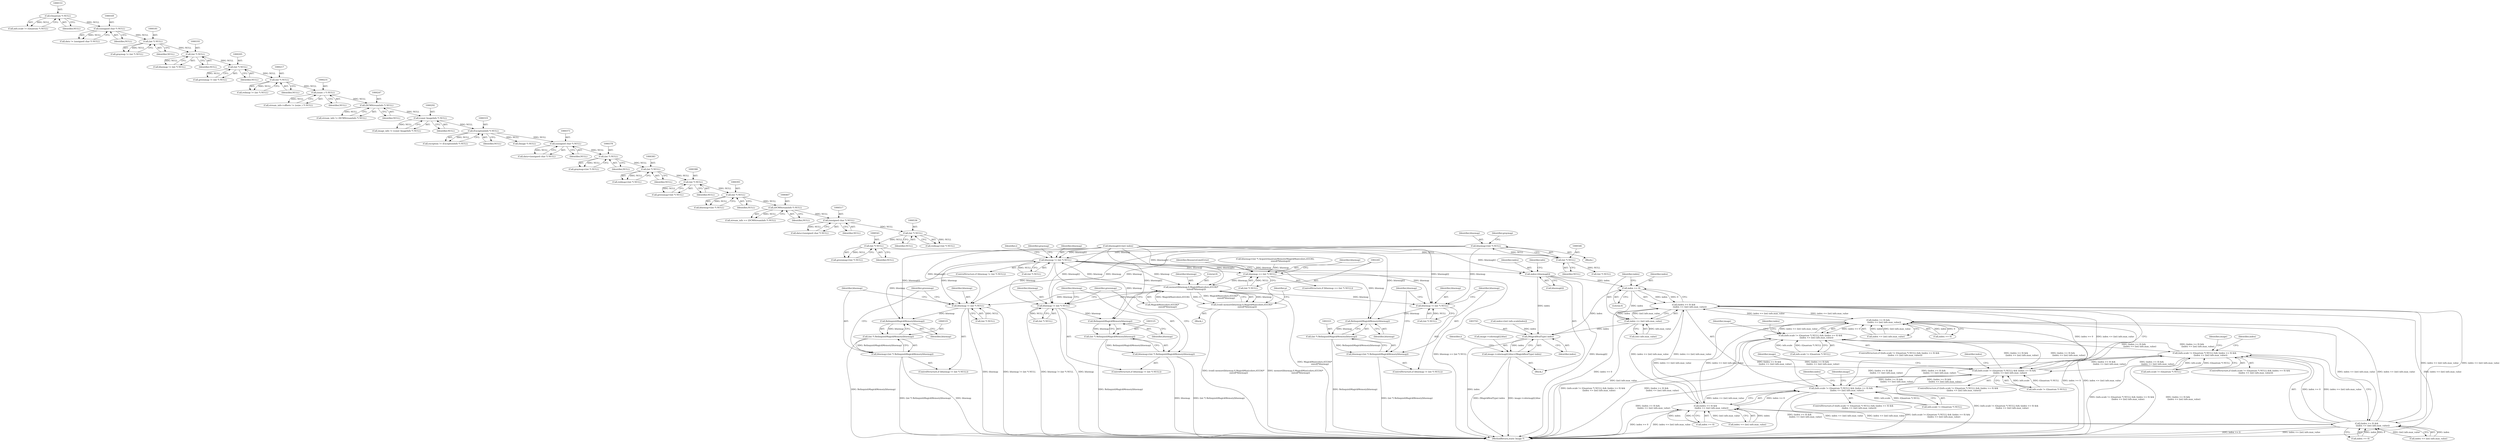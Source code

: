 digraph "0_ImageMagick_16916c8979c32765c542e216b31cee2671b7afe7@pointer" {
"1000543" [label="(Call,bluemap=(int *) NULL)"];
"1000545" [label="(Call,(int *) NULL)"];
"1000540" [label="(Call,(int *) NULL)"];
"1000535" [label="(Call,(int *) NULL)"];
"1000516" [label="(Call,(unsigned char *) NULL)"];
"1000406" [label="(Call,(DCMStreamInfo *) NULL)"];
"1000392" [label="(Call,(int *) NULL)"];
"1000387" [label="(Call,(int *) NULL)"];
"1000382" [label="(Call,(int *) NULL)"];
"1000377" [label="(Call,(int *) NULL)"];
"1000372" [label="(Call,(unsigned char *) NULL)"];
"1000318" [label="(Call,(ExceptionInfo *) NULL)"];
"1000291" [label="(Call,(const ImageInfo *) NULL)"];
"1000246" [label="(Call,(DCMStreamInfo *) NULL)"];
"1000230" [label="(Call,(ssize_t *) NULL)"];
"1000216" [label="(Call,(int *) NULL)"];
"1000204" [label="(Call,(int *) NULL)"];
"1000192" [label="(Call,(int *) NULL)"];
"1000180" [label="(Call,(int *) NULL)"];
"1000168" [label="(Call,(unsigned char *) NULL)"];
"1000152" [label="(Call,(Quantum *) NULL)"];
"1002213" [label="(Call,bluemap != (int *) NULL)"];
"1002222" [label="(Call,RelinquishMagickMemory(bluemap))"];
"1002220" [label="(Call,(int *) RelinquishMagickMemory(bluemap))"];
"1002218" [label="(Call,bluemap=(int *) RelinquishMagickMemory(bluemap))"];
"1003117" [label="(Call,bluemap != (int *) NULL)"];
"1003126" [label="(Call,RelinquishMagickMemory(bluemap))"];
"1003124" [label="(Call,(int *) RelinquishMagickMemory(bluemap))"];
"1003122" [label="(Call,bluemap=(int *) RelinquishMagickMemory(bluemap))"];
"1003683" [label="(Call,bluemap != (int *) NULL)"];
"1002236" [label="(Call,bluemap == (int *) NULL)"];
"1002246" [label="(Call,memset(bluemap,0,MagickMax(colors,65536)*\n                sizeof(*bluemap)))"];
"1002244" [label="(Call,(void) memset(bluemap,0,MagickMax(colors,65536)*\n                sizeof(*bluemap)))"];
"1004511" [label="(Call,bluemap != (int *) NULL)"];
"1004520" [label="(Call,RelinquishMagickMemory(bluemap))"];
"1004518" [label="(Call,(int *) RelinquishMagickMemory(bluemap))"];
"1004516" [label="(Call,bluemap=(int *) RelinquishMagickMemory(bluemap))"];
"1003700" [label="(Call,index=bluemap[i])"];
"1003715" [label="(Call,index >= 0)"];
"1003714" [label="(Call,(index >= 0) &&\n                  (index <= (int) info.max_value))"];
"1003588" [label="(Call,(index >= 0) &&\n                  (index <= (int) info.max_value))"];
"1003580" [label="(Call,(info.scale != (Quantum *) NULL) && (index >= 0) &&\n                  (index <= (int) info.max_value))"];
"1003643" [label="(Call,(info.scale != (Quantum *) NULL) && (index >= 0) &&\n                  (index <= (int) info.max_value))"];
"1003706" [label="(Call,(info.scale != (Quantum *) NULL) && (index >= 0) &&\n                  (index <= (int) info.max_value))"];
"1003769" [label="(Call,(info.scale != (Quantum *) NULL) && (index >= 0) &&\n                  (index <= (int) info.max_value))"];
"1003651" [label="(Call,(index >= 0) &&\n                  (index <= (int) info.max_value))"];
"1003777" [label="(Call,(index >= 0) &&\n                  (index <= (int) info.max_value))"];
"1003718" [label="(Call,index <= (int) info.max_value)"];
"1003742" [label="(Call,(MagickRealType) index)"];
"1003734" [label="(Call,image->colormap[i].blue=(MagickRealType) index)"];
"1000408" [label="(Identifier,NULL)"];
"1000180" [label="(Call,(int *) NULL)"];
"1003690" [label="(Identifier,i)"];
"1000226" [label="(Call,stream_info->offsets != (ssize_t *) NULL)"];
"1000232" [label="(Identifier,NULL)"];
"1003768" [label="(ControlStructure,if ((info.scale != (Quantum *) NULL) && (index >= 0) &&\n                  (index <= (int) info.max_value)))"];
"1000540" [label="(Call,(int *) NULL)"];
"1003715" [label="(Call,index >= 0)"];
"1002242" [label="(Identifier,ResourceLimitError)"];
"1003699" [label="(Block,)"];
"1000544" [label="(Identifier,bluemap)"];
"1003702" [label="(Call,bluemap[i])"];
"1000392" [label="(Call,(int *) NULL)"];
"1003738" [label="(Identifier,image)"];
"1002225" [label="(Identifier,bluemap)"];
"1002248" [label="(Literal,0)"];
"1003652" [label="(Call,index >= 0)"];
"1000318" [label="(Call,(ExceptionInfo *) NULL)"];
"1003716" [label="(Identifier,index)"];
"1003735" [label="(Call,image->colormap[i].blue)"];
"1000168" [label="(Call,(unsigned char *) NULL)"];
"1003675" [label="(Identifier,image)"];
"1002222" [label="(Call,RelinquishMagickMemory(bluemap))"];
"1004524" [label="(Identifier,greenmap)"];
"1003685" [label="(Call,(int *) NULL)"];
"1000545" [label="(Call,(int *) NULL)"];
"1000379" [label="(Identifier,NULL)"];
"1000406" [label="(Call,(DCMStreamInfo *) NULL)"];
"1002235" [label="(ControlStructure,if (bluemap == (int *) NULL))"];
"1003720" [label="(Call,(int) info.max_value)"];
"1000550" [label="(Call,(int *) NULL)"];
"1000384" [label="(Identifier,NULL)"];
"1003726" [label="(Identifier,index)"];
"1000385" [label="(Call,greenmap=(int *) NULL)"];
"1000216" [label="(Call,(int *) NULL)"];
"1003707" [label="(Call,info.scale != (Quantum *) NULL)"];
"1000537" [label="(Identifier,NULL)"];
"1003119" [label="(Call,(int *) NULL)"];
"1002224" [label="(Call,bluemap=(int *) AcquireQuantumMemory(MagickMax(colors,65536),\n                sizeof(*bluemap)))"];
"1003581" [label="(Call,info.scale != (Quantum *) NULL)"];
"1002257" [label="(Identifier,p)"];
"1003698" [label="(Identifier,i)"];
"1000542" [label="(Identifier,NULL)"];
"1000514" [label="(Call,data=(unsigned char *) NULL)"];
"1003600" [label="(Identifier,index)"];
"1003714" [label="(Call,(index >= 0) &&\n                  (index <= (int) info.max_value))"];
"1002304" [label="(Call,bluemap[i]=(int) index)"];
"1003701" [label="(Identifier,index)"];
"1004511" [label="(Call,bluemap != (int *) NULL)"];
"1000377" [label="(Call,(int *) NULL)"];
"1004510" [label="(ControlStructure,if (bluemap != (int *) NULL))"];
"1003709" [label="(Identifier,info)"];
"1000404" [label="(Call,stream_info == (DCMStreamInfo *) NULL)"];
"1000170" [label="(Identifier,NULL)"];
"1000154" [label="(Identifier,NULL)"];
"1000246" [label="(Call,(DCMStreamInfo *) NULL)"];
"1000387" [label="(Call,(int *) NULL)"];
"1000291" [label="(Call,(const ImageInfo *) NULL)"];
"1003130" [label="(Identifier,greenmap)"];
"1000389" [label="(Identifier,NULL)"];
"1000375" [label="(Call,graymap=(int *) NULL)"];
"1003122" [label="(Call,bluemap=(int *) RelinquishMagickMemory(bluemap))"];
"1002220" [label="(Call,(int *) RelinquishMagickMemory(bluemap))"];
"1003589" [label="(Call,index >= 0)"];
"1000192" [label="(Call,(int *) NULL)"];
"1003663" [label="(Identifier,index)"];
"1000244" [label="(Call,stream_info != (DCMStreamInfo *) NULL)"];
"1003801" [label="(Identifier,image)"];
"1003579" [label="(ControlStructure,if ((info.scale != (Quantum *) NULL) && (index >= 0) &&\n                  (index <= (int) info.max_value)))"];
"1003126" [label="(Call,RelinquishMagickMemory(bluemap))"];
"1000190" [label="(Call,bluemap != (int *) NULL)"];
"1003117" [label="(Call,bluemap != (int *) NULL)"];
"1000202" [label="(Call,greenmap != (int *) NULL)"];
"1003725" [label="(Call,index=(int) info.scale[index])"];
"1000218" [label="(Identifier,NULL)"];
"1000320" [label="(Identifier,NULL)"];
"1002244" [label="(Call,(void) memset(bluemap,0,MagickMax(colors,65536)*\n                sizeof(*bluemap)))"];
"1000182" [label="(Identifier,NULL)"];
"1003592" [label="(Call,index <= (int) info.max_value)"];
"1000547" [label="(Identifier,NULL)"];
"1003118" [label="(Identifier,bluemap)"];
"1000394" [label="(Identifier,NULL)"];
"1000206" [label="(Identifier,NULL)"];
"1003734" [label="(Call,image->colormap[i].blue=(MagickRealType) index)"];
"1000372" [label="(Call,(unsigned char *) NULL)"];
"1000518" [label="(Identifier,NULL)"];
"1000382" [label="(Call,(int *) NULL)"];
"1000380" [label="(Call,redmap=(int *) NULL)"];
"1004521" [label="(Identifier,bluemap)"];
"1000533" [label="(Call,redmap=(int *) NULL)"];
"1003124" [label="(Call,(int *) RelinquishMagickMemory(bluemap))"];
"1003789" [label="(Identifier,index)"];
"1003742" [label="(Call,(MagickRealType) index)"];
"1003642" [label="(ControlStructure,if ((info.scale != (Quantum *) NULL) && (index >= 0) &&\n                  (index <= (int) info.max_value)))"];
"1000214" [label="(Call,redmap != (int *) NULL)"];
"1002237" [label="(Identifier,bluemap)"];
"1003781" [label="(Call,index <= (int) info.max_value)"];
"1003700" [label="(Call,index=bluemap[i])"];
"1003682" [label="(ControlStructure,if (bluemap != (int *) NULL))"];
"1003651" [label="(Call,(index >= 0) &&\n                  (index <= (int) info.max_value))"];
"1000178" [label="(Call,graymap != (int *) NULL)"];
"1002247" [label="(Identifier,bluemap)"];
"1000166" [label="(Call,data != (unsigned char *) NULL)"];
"1000148" [label="(Call,info.scale != (Quantum *) NULL)"];
"1002219" [label="(Identifier,bluemap)"];
"1000538" [label="(Call,greenmap=(int *) NULL)"];
"1002191" [label="(Block,)"];
"1003747" [label="(Identifier,graymap)"];
"1003706" [label="(Call,(info.scale != (Quantum *) NULL) && (index >= 0) &&\n                  (index <= (int) info.max_value))"];
"1000516" [label="(Call,(unsigned char *) NULL)"];
"1003705" [label="(ControlStructure,if ((info.scale != (Quantum *) NULL) && (index >= 0) &&\n                  (index <= (int) info.max_value)))"];
"1003116" [label="(ControlStructure,if (bluemap != (int *) NULL))"];
"1003777" [label="(Call,(index >= 0) &&\n                  (index <= (int) info.max_value))"];
"1003127" [label="(Identifier,bluemap)"];
"1004512" [label="(Identifier,bluemap)"];
"1003643" [label="(Call,(info.scale != (Quantum *) NULL) && (index >= 0) &&\n                  (index <= (int) info.max_value))"];
"1003717" [label="(Literal,0)"];
"1003580" [label="(Call,(info.scale != (Quantum *) NULL) && (index >= 0) &&\n                  (index <= (int) info.max_value))"];
"1002213" [label="(Call,bluemap != (int *) NULL)"];
"1000370" [label="(Call,data=(unsigned char *) NULL)"];
"1000374" [label="(Identifier,NULL)"];
"1000230" [label="(Call,(ssize_t *) NULL)"];
"1000204" [label="(Call,(int *) NULL)"];
"1002215" [label="(Call,(int *) NULL)"];
"1003655" [label="(Call,index <= (int) info.max_value)"];
"1003769" [label="(Call,(info.scale != (Quantum *) NULL) && (index >= 0) &&\n                  (index <= (int) info.max_value))"];
"1003778" [label="(Call,index >= 0)"];
"1002212" [label="(ControlStructure,if (bluemap != (int *) NULL))"];
"1000194" [label="(Identifier,NULL)"];
"1002249" [label="(Call,MagickMax(colors,65536)*\n                sizeof(*bluemap))"];
"1000145" [label="(Block,)"];
"1004520" [label="(Call,RelinquishMagickMemory(bluemap))"];
"1002238" [label="(Call,(int *) NULL)"];
"1003684" [label="(Identifier,bluemap)"];
"1004516" [label="(Call,bluemap=(int *) RelinquishMagickMemory(bluemap))"];
"1003744" [label="(Identifier,index)"];
"1000535" [label="(Call,(int *) NULL)"];
"1003612" [label="(Identifier,image)"];
"1004518" [label="(Call,(int *) RelinquishMagickMemory(bluemap))"];
"1003683" [label="(Call,bluemap != (int *) NULL)"];
"1000289" [label="(Call,image_info != (const ImageInfo *) NULL)"];
"1002214" [label="(Identifier,bluemap)"];
"1004568" [label="(MethodReturn,static Image *)"];
"1000390" [label="(Call,bluemap=(int *) NULL)"];
"1002223" [label="(Identifier,bluemap)"];
"1000349" [label="(Call,(Image *) NULL)"];
"1003123" [label="(Identifier,bluemap)"];
"1004517" [label="(Identifier,bluemap)"];
"1000316" [label="(Call,exception != (ExceptionInfo *) NULL)"];
"1000248" [label="(Identifier,NULL)"];
"1004513" [label="(Call,(int *) NULL)"];
"1003719" [label="(Identifier,index)"];
"1000293" [label="(Identifier,NULL)"];
"1002218" [label="(Call,bluemap=(int *) RelinquishMagickMemory(bluemap))"];
"1000543" [label="(Call,bluemap=(int *) NULL)"];
"1002236" [label="(Call,bluemap == (int *) NULL)"];
"1000549" [label="(Identifier,graymap)"];
"1003644" [label="(Call,info.scale != (Quantum *) NULL)"];
"1003588" [label="(Call,(index >= 0) &&\n                  (index <= (int) info.max_value))"];
"1003718" [label="(Call,index <= (int) info.max_value)"];
"1000152" [label="(Call,(Quantum *) NULL)"];
"1003770" [label="(Call,info.scale != (Quantum *) NULL)"];
"1002246" [label="(Call,memset(bluemap,0,MagickMax(colors,65536)*\n                sizeof(*bluemap)))"];
"1000543" -> "1000145"  [label="AST: "];
"1000543" -> "1000545"  [label="CFG: "];
"1000544" -> "1000543"  [label="AST: "];
"1000545" -> "1000543"  [label="AST: "];
"1000549" -> "1000543"  [label="CFG: "];
"1000545" -> "1000543"  [label="DDG: NULL"];
"1000543" -> "1002213"  [label="DDG: bluemap"];
"1000543" -> "1003117"  [label="DDG: bluemap"];
"1000543" -> "1003683"  [label="DDG: bluemap"];
"1000543" -> "1004511"  [label="DDG: bluemap"];
"1000545" -> "1000547"  [label="CFG: "];
"1000546" -> "1000545"  [label="AST: "];
"1000547" -> "1000545"  [label="AST: "];
"1000540" -> "1000545"  [label="DDG: NULL"];
"1000545" -> "1000550"  [label="DDG: NULL"];
"1000540" -> "1000538"  [label="AST: "];
"1000540" -> "1000542"  [label="CFG: "];
"1000541" -> "1000540"  [label="AST: "];
"1000542" -> "1000540"  [label="AST: "];
"1000538" -> "1000540"  [label="CFG: "];
"1000540" -> "1000538"  [label="DDG: NULL"];
"1000535" -> "1000540"  [label="DDG: NULL"];
"1000535" -> "1000533"  [label="AST: "];
"1000535" -> "1000537"  [label="CFG: "];
"1000536" -> "1000535"  [label="AST: "];
"1000537" -> "1000535"  [label="AST: "];
"1000533" -> "1000535"  [label="CFG: "];
"1000535" -> "1000533"  [label="DDG: NULL"];
"1000516" -> "1000535"  [label="DDG: NULL"];
"1000516" -> "1000514"  [label="AST: "];
"1000516" -> "1000518"  [label="CFG: "];
"1000517" -> "1000516"  [label="AST: "];
"1000518" -> "1000516"  [label="AST: "];
"1000514" -> "1000516"  [label="CFG: "];
"1000516" -> "1000514"  [label="DDG: NULL"];
"1000406" -> "1000516"  [label="DDG: NULL"];
"1000406" -> "1000404"  [label="AST: "];
"1000406" -> "1000408"  [label="CFG: "];
"1000407" -> "1000406"  [label="AST: "];
"1000408" -> "1000406"  [label="AST: "];
"1000404" -> "1000406"  [label="CFG: "];
"1000406" -> "1000404"  [label="DDG: NULL"];
"1000392" -> "1000406"  [label="DDG: NULL"];
"1000392" -> "1000390"  [label="AST: "];
"1000392" -> "1000394"  [label="CFG: "];
"1000393" -> "1000392"  [label="AST: "];
"1000394" -> "1000392"  [label="AST: "];
"1000390" -> "1000392"  [label="CFG: "];
"1000392" -> "1000390"  [label="DDG: NULL"];
"1000387" -> "1000392"  [label="DDG: NULL"];
"1000387" -> "1000385"  [label="AST: "];
"1000387" -> "1000389"  [label="CFG: "];
"1000388" -> "1000387"  [label="AST: "];
"1000389" -> "1000387"  [label="AST: "];
"1000385" -> "1000387"  [label="CFG: "];
"1000387" -> "1000385"  [label="DDG: NULL"];
"1000382" -> "1000387"  [label="DDG: NULL"];
"1000382" -> "1000380"  [label="AST: "];
"1000382" -> "1000384"  [label="CFG: "];
"1000383" -> "1000382"  [label="AST: "];
"1000384" -> "1000382"  [label="AST: "];
"1000380" -> "1000382"  [label="CFG: "];
"1000382" -> "1000380"  [label="DDG: NULL"];
"1000377" -> "1000382"  [label="DDG: NULL"];
"1000377" -> "1000375"  [label="AST: "];
"1000377" -> "1000379"  [label="CFG: "];
"1000378" -> "1000377"  [label="AST: "];
"1000379" -> "1000377"  [label="AST: "];
"1000375" -> "1000377"  [label="CFG: "];
"1000377" -> "1000375"  [label="DDG: NULL"];
"1000372" -> "1000377"  [label="DDG: NULL"];
"1000372" -> "1000370"  [label="AST: "];
"1000372" -> "1000374"  [label="CFG: "];
"1000373" -> "1000372"  [label="AST: "];
"1000374" -> "1000372"  [label="AST: "];
"1000370" -> "1000372"  [label="CFG: "];
"1000372" -> "1000370"  [label="DDG: NULL"];
"1000318" -> "1000372"  [label="DDG: NULL"];
"1000318" -> "1000316"  [label="AST: "];
"1000318" -> "1000320"  [label="CFG: "];
"1000319" -> "1000318"  [label="AST: "];
"1000320" -> "1000318"  [label="AST: "];
"1000316" -> "1000318"  [label="CFG: "];
"1000318" -> "1000316"  [label="DDG: NULL"];
"1000291" -> "1000318"  [label="DDG: NULL"];
"1000318" -> "1000349"  [label="DDG: NULL"];
"1000291" -> "1000289"  [label="AST: "];
"1000291" -> "1000293"  [label="CFG: "];
"1000292" -> "1000291"  [label="AST: "];
"1000293" -> "1000291"  [label="AST: "];
"1000289" -> "1000291"  [label="CFG: "];
"1000291" -> "1000289"  [label="DDG: NULL"];
"1000246" -> "1000291"  [label="DDG: NULL"];
"1000246" -> "1000244"  [label="AST: "];
"1000246" -> "1000248"  [label="CFG: "];
"1000247" -> "1000246"  [label="AST: "];
"1000248" -> "1000246"  [label="AST: "];
"1000244" -> "1000246"  [label="CFG: "];
"1000246" -> "1000244"  [label="DDG: NULL"];
"1000230" -> "1000246"  [label="DDG: NULL"];
"1000230" -> "1000226"  [label="AST: "];
"1000230" -> "1000232"  [label="CFG: "];
"1000231" -> "1000230"  [label="AST: "];
"1000232" -> "1000230"  [label="AST: "];
"1000226" -> "1000230"  [label="CFG: "];
"1000230" -> "1000226"  [label="DDG: NULL"];
"1000216" -> "1000230"  [label="DDG: NULL"];
"1000216" -> "1000214"  [label="AST: "];
"1000216" -> "1000218"  [label="CFG: "];
"1000217" -> "1000216"  [label="AST: "];
"1000218" -> "1000216"  [label="AST: "];
"1000214" -> "1000216"  [label="CFG: "];
"1000216" -> "1000214"  [label="DDG: NULL"];
"1000204" -> "1000216"  [label="DDG: NULL"];
"1000204" -> "1000202"  [label="AST: "];
"1000204" -> "1000206"  [label="CFG: "];
"1000205" -> "1000204"  [label="AST: "];
"1000206" -> "1000204"  [label="AST: "];
"1000202" -> "1000204"  [label="CFG: "];
"1000204" -> "1000202"  [label="DDG: NULL"];
"1000192" -> "1000204"  [label="DDG: NULL"];
"1000192" -> "1000190"  [label="AST: "];
"1000192" -> "1000194"  [label="CFG: "];
"1000193" -> "1000192"  [label="AST: "];
"1000194" -> "1000192"  [label="AST: "];
"1000190" -> "1000192"  [label="CFG: "];
"1000192" -> "1000190"  [label="DDG: NULL"];
"1000180" -> "1000192"  [label="DDG: NULL"];
"1000180" -> "1000178"  [label="AST: "];
"1000180" -> "1000182"  [label="CFG: "];
"1000181" -> "1000180"  [label="AST: "];
"1000182" -> "1000180"  [label="AST: "];
"1000178" -> "1000180"  [label="CFG: "];
"1000180" -> "1000178"  [label="DDG: NULL"];
"1000168" -> "1000180"  [label="DDG: NULL"];
"1000168" -> "1000166"  [label="AST: "];
"1000168" -> "1000170"  [label="CFG: "];
"1000169" -> "1000168"  [label="AST: "];
"1000170" -> "1000168"  [label="AST: "];
"1000166" -> "1000168"  [label="CFG: "];
"1000168" -> "1000166"  [label="DDG: NULL"];
"1000152" -> "1000168"  [label="DDG: NULL"];
"1000152" -> "1000148"  [label="AST: "];
"1000152" -> "1000154"  [label="CFG: "];
"1000153" -> "1000152"  [label="AST: "];
"1000154" -> "1000152"  [label="AST: "];
"1000148" -> "1000152"  [label="CFG: "];
"1000152" -> "1000148"  [label="DDG: NULL"];
"1002213" -> "1002212"  [label="AST: "];
"1002213" -> "1002215"  [label="CFG: "];
"1002214" -> "1002213"  [label="AST: "];
"1002215" -> "1002213"  [label="AST: "];
"1002219" -> "1002213"  [label="CFG: "];
"1002225" -> "1002213"  [label="CFG: "];
"1002246" -> "1002213"  [label="DDG: bluemap"];
"1002304" -> "1002213"  [label="DDG: bluemap[i]"];
"1003683" -> "1002213"  [label="DDG: bluemap"];
"1002215" -> "1002213"  [label="DDG: NULL"];
"1002213" -> "1002222"  [label="DDG: bluemap"];
"1002222" -> "1002220"  [label="AST: "];
"1002222" -> "1002223"  [label="CFG: "];
"1002223" -> "1002222"  [label="AST: "];
"1002220" -> "1002222"  [label="CFG: "];
"1002222" -> "1002220"  [label="DDG: bluemap"];
"1002304" -> "1002222"  [label="DDG: bluemap[i]"];
"1003683" -> "1002222"  [label="DDG: bluemap"];
"1002220" -> "1002218"  [label="AST: "];
"1002221" -> "1002220"  [label="AST: "];
"1002218" -> "1002220"  [label="CFG: "];
"1002220" -> "1004568"  [label="DDG: RelinquishMagickMemory(bluemap)"];
"1002220" -> "1002218"  [label="DDG: RelinquishMagickMemory(bluemap)"];
"1002218" -> "1002212"  [label="AST: "];
"1002219" -> "1002218"  [label="AST: "];
"1002225" -> "1002218"  [label="CFG: "];
"1002218" -> "1004568"  [label="DDG: (int *) RelinquishMagickMemory(bluemap)"];
"1003117" -> "1003116"  [label="AST: "];
"1003117" -> "1003119"  [label="CFG: "];
"1003118" -> "1003117"  [label="AST: "];
"1003119" -> "1003117"  [label="AST: "];
"1003123" -> "1003117"  [label="CFG: "];
"1003130" -> "1003117"  [label="CFG: "];
"1003117" -> "1004568"  [label="DDG: bluemap"];
"1003117" -> "1004568"  [label="DDG: bluemap != (int *) NULL"];
"1002246" -> "1003117"  [label="DDG: bluemap"];
"1002304" -> "1003117"  [label="DDG: bluemap[i]"];
"1003683" -> "1003117"  [label="DDG: bluemap"];
"1003119" -> "1003117"  [label="DDG: NULL"];
"1003117" -> "1003126"  [label="DDG: bluemap"];
"1003126" -> "1003124"  [label="AST: "];
"1003126" -> "1003127"  [label="CFG: "];
"1003127" -> "1003126"  [label="AST: "];
"1003124" -> "1003126"  [label="CFG: "];
"1003126" -> "1003124"  [label="DDG: bluemap"];
"1002304" -> "1003126"  [label="DDG: bluemap[i]"];
"1003683" -> "1003126"  [label="DDG: bluemap"];
"1003124" -> "1003122"  [label="AST: "];
"1003125" -> "1003124"  [label="AST: "];
"1003122" -> "1003124"  [label="CFG: "];
"1003124" -> "1004568"  [label="DDG: RelinquishMagickMemory(bluemap)"];
"1003124" -> "1003122"  [label="DDG: RelinquishMagickMemory(bluemap)"];
"1003122" -> "1003116"  [label="AST: "];
"1003123" -> "1003122"  [label="AST: "];
"1003130" -> "1003122"  [label="CFG: "];
"1003122" -> "1004568"  [label="DDG: bluemap"];
"1003122" -> "1004568"  [label="DDG: (int *) RelinquishMagickMemory(bluemap)"];
"1003683" -> "1003682"  [label="AST: "];
"1003683" -> "1003685"  [label="CFG: "];
"1003684" -> "1003683"  [label="AST: "];
"1003685" -> "1003683"  [label="AST: "];
"1003690" -> "1003683"  [label="CFG: "];
"1003747" -> "1003683"  [label="CFG: "];
"1003683" -> "1002236"  [label="DDG: bluemap"];
"1003683" -> "1002246"  [label="DDG: bluemap"];
"1002246" -> "1003683"  [label="DDG: bluemap"];
"1002304" -> "1003683"  [label="DDG: bluemap[i]"];
"1003685" -> "1003683"  [label="DDG: NULL"];
"1003683" -> "1003700"  [label="DDG: bluemap"];
"1003683" -> "1004511"  [label="DDG: bluemap"];
"1003683" -> "1004520"  [label="DDG: bluemap"];
"1002236" -> "1002235"  [label="AST: "];
"1002236" -> "1002238"  [label="CFG: "];
"1002237" -> "1002236"  [label="AST: "];
"1002238" -> "1002236"  [label="AST: "];
"1002242" -> "1002236"  [label="CFG: "];
"1002245" -> "1002236"  [label="CFG: "];
"1002236" -> "1004568"  [label="DDG: bluemap == (int *) NULL"];
"1002224" -> "1002236"  [label="DDG: bluemap"];
"1002304" -> "1002236"  [label="DDG: bluemap[i]"];
"1002238" -> "1002236"  [label="DDG: NULL"];
"1002236" -> "1002246"  [label="DDG: bluemap"];
"1002246" -> "1002244"  [label="AST: "];
"1002246" -> "1002249"  [label="CFG: "];
"1002247" -> "1002246"  [label="AST: "];
"1002248" -> "1002246"  [label="AST: "];
"1002249" -> "1002246"  [label="AST: "];
"1002244" -> "1002246"  [label="CFG: "];
"1002246" -> "1004568"  [label="DDG: MagickMax(colors,65536)*\n                sizeof(*bluemap)"];
"1002246" -> "1002244"  [label="DDG: bluemap"];
"1002246" -> "1002244"  [label="DDG: 0"];
"1002246" -> "1002244"  [label="DDG: MagickMax(colors,65536)*\n                sizeof(*bluemap)"];
"1002304" -> "1002246"  [label="DDG: bluemap[i]"];
"1002249" -> "1002246"  [label="DDG: MagickMax(colors,65536)"];
"1002246" -> "1004511"  [label="DDG: bluemap"];
"1002244" -> "1002191"  [label="AST: "];
"1002245" -> "1002244"  [label="AST: "];
"1002257" -> "1002244"  [label="CFG: "];
"1002244" -> "1004568"  [label="DDG: memset(bluemap,0,MagickMax(colors,65536)*\n                sizeof(*bluemap))"];
"1002244" -> "1004568"  [label="DDG: (void) memset(bluemap,0,MagickMax(colors,65536)*\n                sizeof(*bluemap))"];
"1004511" -> "1004510"  [label="AST: "];
"1004511" -> "1004513"  [label="CFG: "];
"1004512" -> "1004511"  [label="AST: "];
"1004513" -> "1004511"  [label="AST: "];
"1004517" -> "1004511"  [label="CFG: "];
"1004524" -> "1004511"  [label="CFG: "];
"1004511" -> "1004568"  [label="DDG: bluemap"];
"1004511" -> "1004568"  [label="DDG: bluemap != (int *) NULL"];
"1002304" -> "1004511"  [label="DDG: bluemap[i]"];
"1004513" -> "1004511"  [label="DDG: NULL"];
"1004511" -> "1004520"  [label="DDG: bluemap"];
"1004520" -> "1004518"  [label="AST: "];
"1004520" -> "1004521"  [label="CFG: "];
"1004521" -> "1004520"  [label="AST: "];
"1004518" -> "1004520"  [label="CFG: "];
"1004520" -> "1004518"  [label="DDG: bluemap"];
"1002304" -> "1004520"  [label="DDG: bluemap[i]"];
"1004518" -> "1004516"  [label="AST: "];
"1004519" -> "1004518"  [label="AST: "];
"1004516" -> "1004518"  [label="CFG: "];
"1004518" -> "1004568"  [label="DDG: RelinquishMagickMemory(bluemap)"];
"1004518" -> "1004516"  [label="DDG: RelinquishMagickMemory(bluemap)"];
"1004516" -> "1004510"  [label="AST: "];
"1004517" -> "1004516"  [label="AST: "];
"1004524" -> "1004516"  [label="CFG: "];
"1004516" -> "1004568"  [label="DDG: bluemap"];
"1004516" -> "1004568"  [label="DDG: (int *) RelinquishMagickMemory(bluemap)"];
"1003700" -> "1003699"  [label="AST: "];
"1003700" -> "1003702"  [label="CFG: "];
"1003701" -> "1003700"  [label="AST: "];
"1003702" -> "1003700"  [label="AST: "];
"1003709" -> "1003700"  [label="CFG: "];
"1003700" -> "1004568"  [label="DDG: bluemap[i]"];
"1002304" -> "1003700"  [label="DDG: bluemap[i]"];
"1003700" -> "1003715"  [label="DDG: index"];
"1003700" -> "1003742"  [label="DDG: index"];
"1003715" -> "1003714"  [label="AST: "];
"1003715" -> "1003717"  [label="CFG: "];
"1003716" -> "1003715"  [label="AST: "];
"1003717" -> "1003715"  [label="AST: "];
"1003719" -> "1003715"  [label="CFG: "];
"1003714" -> "1003715"  [label="CFG: "];
"1003715" -> "1003714"  [label="DDG: index"];
"1003715" -> "1003714"  [label="DDG: 0"];
"1003715" -> "1003718"  [label="DDG: index"];
"1003715" -> "1003742"  [label="DDG: index"];
"1003714" -> "1003706"  [label="AST: "];
"1003714" -> "1003718"  [label="CFG: "];
"1003718" -> "1003714"  [label="AST: "];
"1003706" -> "1003714"  [label="CFG: "];
"1003714" -> "1004568"  [label="DDG: index <= (int) info.max_value"];
"1003714" -> "1004568"  [label="DDG: index >= 0"];
"1003714" -> "1003588"  [label="DDG: index <= (int) info.max_value"];
"1003714" -> "1003651"  [label="DDG: index <= (int) info.max_value"];
"1003714" -> "1003706"  [label="DDG: index >= 0"];
"1003714" -> "1003706"  [label="DDG: index <= (int) info.max_value"];
"1003588" -> "1003714"  [label="DDG: index <= (int) info.max_value"];
"1003777" -> "1003714"  [label="DDG: index <= (int) info.max_value"];
"1003651" -> "1003714"  [label="DDG: index <= (int) info.max_value"];
"1003718" -> "1003714"  [label="DDG: index"];
"1003718" -> "1003714"  [label="DDG: (int) info.max_value"];
"1003714" -> "1003777"  [label="DDG: index <= (int) info.max_value"];
"1003588" -> "1003580"  [label="AST: "];
"1003588" -> "1003589"  [label="CFG: "];
"1003588" -> "1003592"  [label="CFG: "];
"1003589" -> "1003588"  [label="AST: "];
"1003592" -> "1003588"  [label="AST: "];
"1003580" -> "1003588"  [label="CFG: "];
"1003588" -> "1004568"  [label="DDG: index >= 0"];
"1003588" -> "1004568"  [label="DDG: index <= (int) info.max_value"];
"1003588" -> "1003580"  [label="DDG: index >= 0"];
"1003588" -> "1003580"  [label="DDG: index <= (int) info.max_value"];
"1003589" -> "1003588"  [label="DDG: index"];
"1003589" -> "1003588"  [label="DDG: 0"];
"1003777" -> "1003588"  [label="DDG: index <= (int) info.max_value"];
"1003651" -> "1003588"  [label="DDG: index <= (int) info.max_value"];
"1003592" -> "1003588"  [label="DDG: index"];
"1003592" -> "1003588"  [label="DDG: (int) info.max_value"];
"1003588" -> "1003651"  [label="DDG: index <= (int) info.max_value"];
"1003588" -> "1003777"  [label="DDG: index <= (int) info.max_value"];
"1003580" -> "1003579"  [label="AST: "];
"1003580" -> "1003581"  [label="CFG: "];
"1003581" -> "1003580"  [label="AST: "];
"1003600" -> "1003580"  [label="CFG: "];
"1003612" -> "1003580"  [label="CFG: "];
"1003580" -> "1004568"  [label="DDG: (index >= 0) &&\n                  (index <= (int) info.max_value)"];
"1003580" -> "1004568"  [label="DDG: (info.scale != (Quantum *) NULL) && (index >= 0) &&\n                  (index <= (int) info.max_value)"];
"1003581" -> "1003580"  [label="DDG: info.scale"];
"1003581" -> "1003580"  [label="DDG: (Quantum *) NULL"];
"1003706" -> "1003580"  [label="DDG: (index >= 0) &&\n                  (index <= (int) info.max_value)"];
"1003769" -> "1003580"  [label="DDG: (index >= 0) &&\n                  (index <= (int) info.max_value)"];
"1003643" -> "1003580"  [label="DDG: (index >= 0) &&\n                  (index <= (int) info.max_value)"];
"1003580" -> "1003643"  [label="DDG: (index >= 0) &&\n                  (index <= (int) info.max_value)"];
"1003580" -> "1003706"  [label="DDG: (index >= 0) &&\n                  (index <= (int) info.max_value)"];
"1003580" -> "1003769"  [label="DDG: (index >= 0) &&\n                  (index <= (int) info.max_value)"];
"1003643" -> "1003642"  [label="AST: "];
"1003643" -> "1003644"  [label="CFG: "];
"1003643" -> "1003651"  [label="CFG: "];
"1003644" -> "1003643"  [label="AST: "];
"1003651" -> "1003643"  [label="AST: "];
"1003663" -> "1003643"  [label="CFG: "];
"1003675" -> "1003643"  [label="CFG: "];
"1003643" -> "1004568"  [label="DDG: (info.scale != (Quantum *) NULL) && (index >= 0) &&\n                  (index <= (int) info.max_value)"];
"1003643" -> "1004568"  [label="DDG: (index >= 0) &&\n                  (index <= (int) info.max_value)"];
"1003644" -> "1003643"  [label="DDG: info.scale"];
"1003644" -> "1003643"  [label="DDG: (Quantum *) NULL"];
"1003706" -> "1003643"  [label="DDG: (index >= 0) &&\n                  (index <= (int) info.max_value)"];
"1003769" -> "1003643"  [label="DDG: (index >= 0) &&\n                  (index <= (int) info.max_value)"];
"1003651" -> "1003643"  [label="DDG: index >= 0"];
"1003651" -> "1003643"  [label="DDG: index <= (int) info.max_value"];
"1003643" -> "1003706"  [label="DDG: (index >= 0) &&\n                  (index <= (int) info.max_value)"];
"1003643" -> "1003769"  [label="DDG: (index >= 0) &&\n                  (index <= (int) info.max_value)"];
"1003706" -> "1003705"  [label="AST: "];
"1003706" -> "1003707"  [label="CFG: "];
"1003707" -> "1003706"  [label="AST: "];
"1003726" -> "1003706"  [label="CFG: "];
"1003738" -> "1003706"  [label="CFG: "];
"1003706" -> "1004568"  [label="DDG: (index >= 0) &&\n                  (index <= (int) info.max_value)"];
"1003706" -> "1004568"  [label="DDG: (info.scale != (Quantum *) NULL) && (index >= 0) &&\n                  (index <= (int) info.max_value)"];
"1003707" -> "1003706"  [label="DDG: info.scale"];
"1003707" -> "1003706"  [label="DDG: (Quantum *) NULL"];
"1003769" -> "1003706"  [label="DDG: (index >= 0) &&\n                  (index <= (int) info.max_value)"];
"1003706" -> "1003769"  [label="DDG: (index >= 0) &&\n                  (index <= (int) info.max_value)"];
"1003769" -> "1003768"  [label="AST: "];
"1003769" -> "1003770"  [label="CFG: "];
"1003769" -> "1003777"  [label="CFG: "];
"1003770" -> "1003769"  [label="AST: "];
"1003777" -> "1003769"  [label="AST: "];
"1003789" -> "1003769"  [label="CFG: "];
"1003801" -> "1003769"  [label="CFG: "];
"1003769" -> "1004568"  [label="DDG: (info.scale != (Quantum *) NULL) && (index >= 0) &&\n                  (index <= (int) info.max_value)"];
"1003769" -> "1004568"  [label="DDG: (index >= 0) &&\n                  (index <= (int) info.max_value)"];
"1003770" -> "1003769"  [label="DDG: info.scale"];
"1003770" -> "1003769"  [label="DDG: (Quantum *) NULL"];
"1003777" -> "1003769"  [label="DDG: index >= 0"];
"1003777" -> "1003769"  [label="DDG: index <= (int) info.max_value"];
"1003651" -> "1003652"  [label="CFG: "];
"1003651" -> "1003655"  [label="CFG: "];
"1003652" -> "1003651"  [label="AST: "];
"1003655" -> "1003651"  [label="AST: "];
"1003651" -> "1004568"  [label="DDG: index >= 0"];
"1003651" -> "1004568"  [label="DDG: index <= (int) info.max_value"];
"1003652" -> "1003651"  [label="DDG: index"];
"1003652" -> "1003651"  [label="DDG: 0"];
"1003655" -> "1003651"  [label="DDG: index"];
"1003655" -> "1003651"  [label="DDG: (int) info.max_value"];
"1003777" -> "1003651"  [label="DDG: index <= (int) info.max_value"];
"1003651" -> "1003777"  [label="DDG: index <= (int) info.max_value"];
"1003777" -> "1003778"  [label="CFG: "];
"1003777" -> "1003781"  [label="CFG: "];
"1003778" -> "1003777"  [label="AST: "];
"1003781" -> "1003777"  [label="AST: "];
"1003777" -> "1004568"  [label="DDG: index >= 0"];
"1003777" -> "1004568"  [label="DDG: index <= (int) info.max_value"];
"1003778" -> "1003777"  [label="DDG: index"];
"1003778" -> "1003777"  [label="DDG: 0"];
"1003781" -> "1003777"  [label="DDG: index"];
"1003781" -> "1003777"  [label="DDG: (int) info.max_value"];
"1003718" -> "1003720"  [label="CFG: "];
"1003719" -> "1003718"  [label="AST: "];
"1003720" -> "1003718"  [label="AST: "];
"1003718" -> "1004568"  [label="DDG: (int) info.max_value"];
"1003720" -> "1003718"  [label="DDG: info.max_value"];
"1003718" -> "1003742"  [label="DDG: index"];
"1003742" -> "1003734"  [label="AST: "];
"1003742" -> "1003744"  [label="CFG: "];
"1003743" -> "1003742"  [label="AST: "];
"1003744" -> "1003742"  [label="AST: "];
"1003734" -> "1003742"  [label="CFG: "];
"1003742" -> "1004568"  [label="DDG: index"];
"1003742" -> "1003734"  [label="DDG: index"];
"1003725" -> "1003742"  [label="DDG: index"];
"1003734" -> "1003699"  [label="AST: "];
"1003735" -> "1003734"  [label="AST: "];
"1003698" -> "1003734"  [label="CFG: "];
"1003734" -> "1004568"  [label="DDG: (MagickRealType) index"];
"1003734" -> "1004568"  [label="DDG: image->colormap[i].blue"];
}
